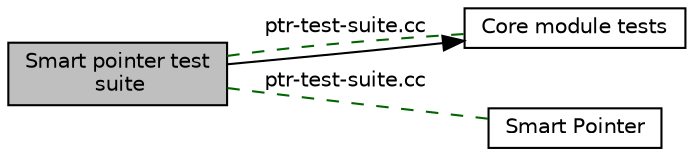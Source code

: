 digraph "Smart pointer test suite"
{
  edge [fontname="Helvetica",fontsize="10",labelfontname="Helvetica",labelfontsize="10"];
  node [fontname="Helvetica",fontsize="10",shape=box];
  rankdir=LR;
  Node1 [label="Smart pointer test\l suite",height=0.2,width=0.4,color="black", fillcolor="grey75", style="filled", fontcolor="black",tooltip=" "];
  Node2 [label="Core module tests",height=0.2,width=0.4,color="black", fillcolor="white", style="filled",URL="$group__core-tests.html",tooltip="TestSuites for the Core module."];
  Node3 [label="Smart Pointer",height=0.2,width=0.4,color="black", fillcolor="white", style="filled",URL="$group__ptr.html",tooltip="Heap memory management."];
  Node2->Node1 [shape=plaintext, dir="back", style="solid"];
  Node1->Node2 [shape=plaintext, label="ptr-test-suite.cc", color="darkgreen", dir="none", style="dashed"];
  Node1->Node3 [shape=plaintext, label="ptr-test-suite.cc", color="darkgreen", dir="none", style="dashed"];
}

